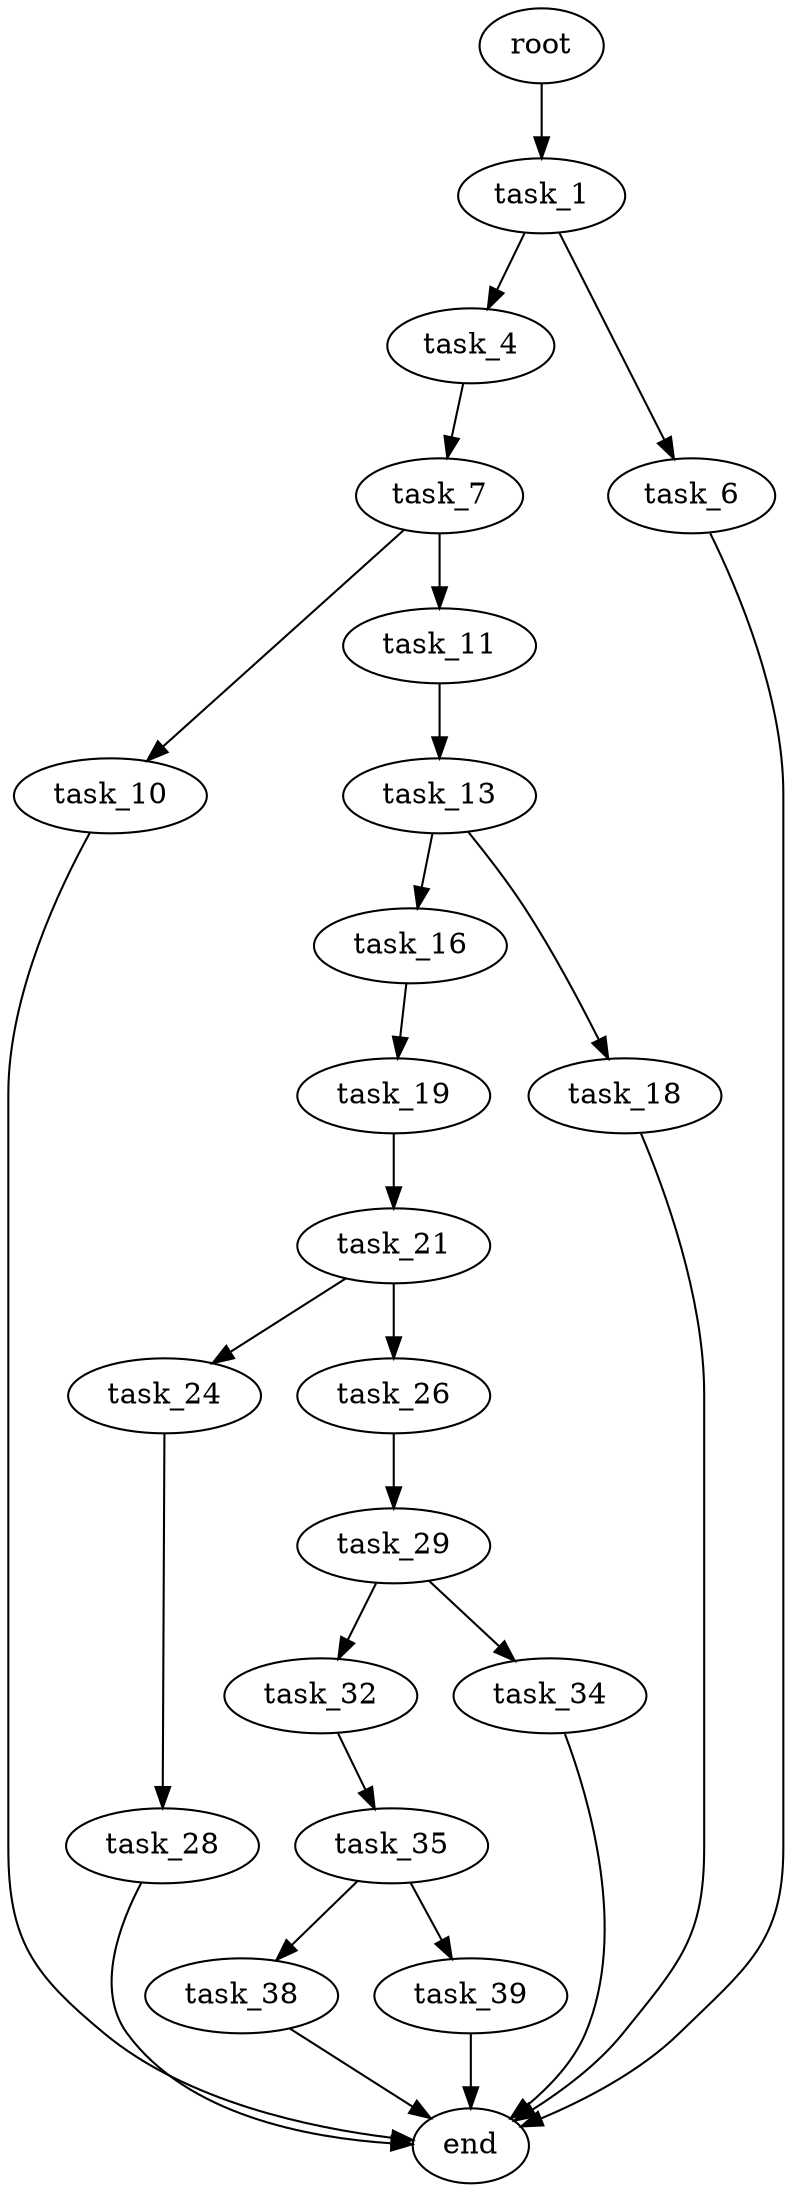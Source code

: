 digraph G {
  root [size="0.000000"];
  task_1 [size="231928233984.000000"];
  task_4 [size="111853896440.000000"];
  task_6 [size="231928233984.000000"];
  task_7 [size="68719476736.000000"];
  end [size="0.000000"];
  task_10 [size="39687129984.000000"];
  task_11 [size="68719476736.000000"];
  task_13 [size="1227282923.000000"];
  task_16 [size="13950362542.000000"];
  task_18 [size="134217728000.000000"];
  task_19 [size="554297898440.000000"];
  task_21 [size="134217728000.000000"];
  task_24 [size="13386796929.000000"];
  task_26 [size="134217728000.000000"];
  task_28 [size="552757769668.000000"];
  task_29 [size="11617899050.000000"];
  task_32 [size="3490506718.000000"];
  task_34 [size="15269456197.000000"];
  task_35 [size="1296701120568.000000"];
  task_38 [size="153723782829.000000"];
  task_39 [size="955662757792.000000"];

  root -> task_1 [size="1.000000"];
  task_1 -> task_4 [size="301989888.000000"];
  task_1 -> task_6 [size="301989888.000000"];
  task_4 -> task_7 [size="536870912.000000"];
  task_6 -> end [size="1.000000"];
  task_7 -> task_10 [size="134217728.000000"];
  task_7 -> task_11 [size="134217728.000000"];
  task_10 -> end [size="1.000000"];
  task_11 -> task_13 [size="134217728.000000"];
  task_13 -> task_16 [size="33554432.000000"];
  task_13 -> task_18 [size="33554432.000000"];
  task_16 -> task_19 [size="536870912.000000"];
  task_18 -> end [size="1.000000"];
  task_19 -> task_21 [size="536870912.000000"];
  task_21 -> task_24 [size="209715200.000000"];
  task_21 -> task_26 [size="209715200.000000"];
  task_24 -> task_28 [size="33554432.000000"];
  task_26 -> task_29 [size="209715200.000000"];
  task_28 -> end [size="1.000000"];
  task_29 -> task_32 [size="209715200.000000"];
  task_29 -> task_34 [size="209715200.000000"];
  task_32 -> task_35 [size="301989888.000000"];
  task_34 -> end [size="1.000000"];
  task_35 -> task_38 [size="838860800.000000"];
  task_35 -> task_39 [size="838860800.000000"];
  task_38 -> end [size="1.000000"];
  task_39 -> end [size="1.000000"];
}
